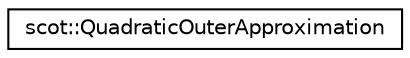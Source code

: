 digraph "Graphical Class Hierarchy"
{
 // LATEX_PDF_SIZE
  edge [fontname="Helvetica",fontsize="10",labelfontname="Helvetica",labelfontsize="10"];
  node [fontname="Helvetica",fontsize="10",shape=record];
  rankdir="LR";
  Node0 [label="scot::QuadraticOuterApproximation",height=0.2,width=0.4,color="black", fillcolor="white", style="filled",URL="$structscot_1_1QuadraticOuterApproximation.html",tooltip=" "];
}
